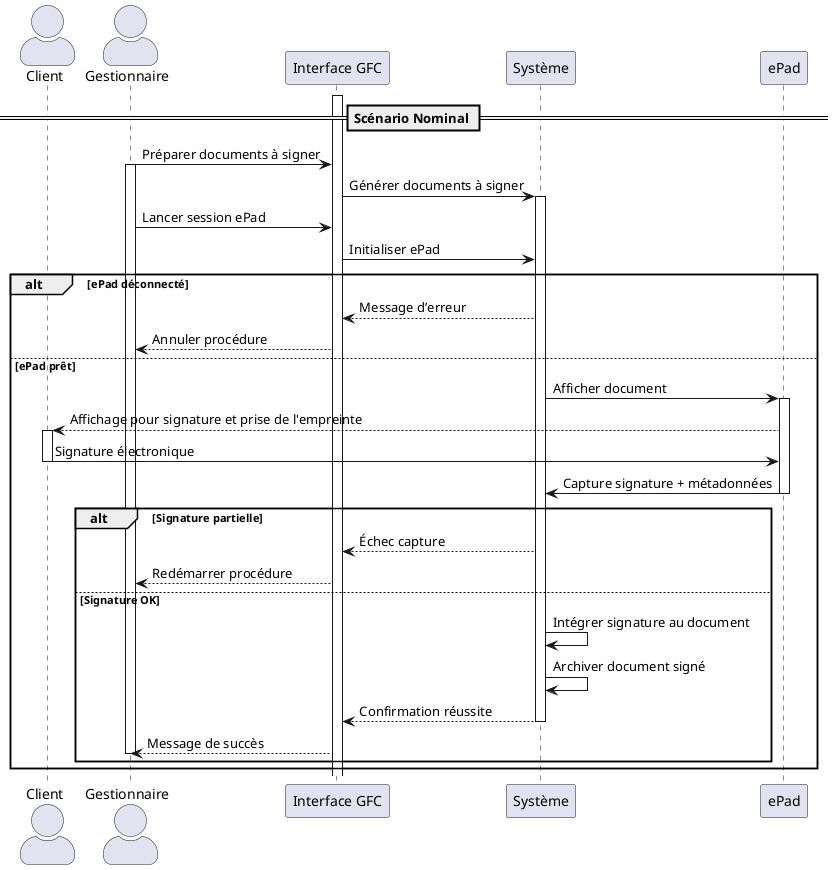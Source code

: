@startuml UC004
skinparam actorStyle awesome

actor Client
actor Gestionnaire
participant "Interface GFC" as UI
participant "Système" as System
participant "ePad"

== Scénario Nominal ==
activate UI
Gestionnaire -> UI : Préparer documents à signer
activate Gestionnaire
UI -> System : Générer documents à signer
activate System
Gestionnaire -> UI : Lancer session ePad
UI -> System : Initialiser ePad

alt ePad déconnecté
    System --> UI : Message d’erreur
    UI --> Gestionnaire : Annuler procédure
else ePad prêt
    System -> ePad : Afficher document
    activate ePad
    ePad --> Client : Affichage pour signature et prise de l'empreinte
    activate Client
    Client -> ePad : Signature électronique
    deactivate Client
    ePad -> System : Capture signature + métadonnées
    deactivate ePad
    alt Signature partielle
        System --> UI : Échec capture
        UI --> Gestionnaire : Redémarrer procédure
    else Signature OK
        System -> System : Intégrer signature au document
        System -> System : Archiver document signé
        System --> UI : Confirmation réussite
        deactivate System
        UI --> Gestionnaire : Message de succès
        deactivate Gestionnaire
    end

end
@enduml
